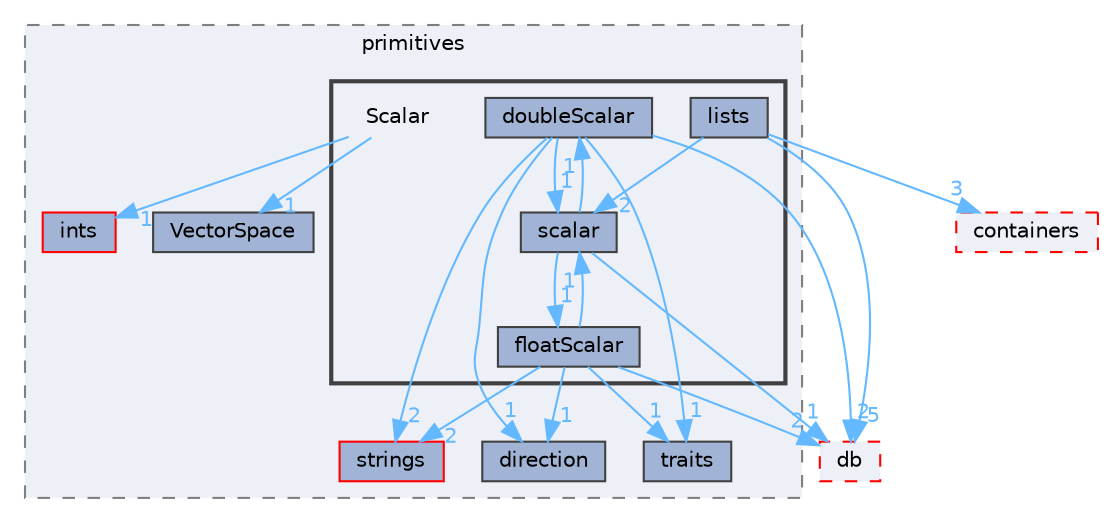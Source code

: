 digraph "src/OpenFOAM/primitives/Scalar"
{
 // LATEX_PDF_SIZE
  bgcolor="transparent";
  edge [fontname=Helvetica,fontsize=10,labelfontname=Helvetica,labelfontsize=10];
  node [fontname=Helvetica,fontsize=10,shape=box,height=0.2,width=0.4];
  compound=true
  subgraph clusterdir_3e50f45338116b169052b428016851aa {
    graph [ bgcolor="#edf0f7", pencolor="grey50", label="primitives", fontname=Helvetica,fontsize=10 style="filled,dashed", URL="dir_3e50f45338116b169052b428016851aa.html",tooltip=""]
  dir_086c067a0e64eeb439d30ae0c44248d8 [label="ints", fillcolor="#a2b4d6", color="red", style="filled", URL="dir_086c067a0e64eeb439d30ae0c44248d8.html",tooltip=""];
  dir_19dbf0591cffda9f7a5a990739e1850d [label="direction", fillcolor="#a2b4d6", color="grey25", style="filled", URL="dir_19dbf0591cffda9f7a5a990739e1850d.html",tooltip=""];
  dir_67e43ffa00fdb90d8ab20f3d61175616 [label="VectorSpace", fillcolor="#a2b4d6", color="grey25", style="filled", URL="dir_67e43ffa00fdb90d8ab20f3d61175616.html",tooltip=""];
  dir_ce1ee507886310df0e74ee2e624fbc88 [label="strings", fillcolor="#a2b4d6", color="red", style="filled", URL="dir_ce1ee507886310df0e74ee2e624fbc88.html",tooltip=""];
  dir_e46438c88d14724c9114690b543855a0 [label="traits", fillcolor="#a2b4d6", color="grey25", style="filled", URL="dir_e46438c88d14724c9114690b543855a0.html",tooltip=""];
  subgraph clusterdir_b4f4914e791ff496381862f16be45bae {
    graph [ bgcolor="#edf0f7", pencolor="grey25", label="", fontname=Helvetica,fontsize=10 style="filled,bold", URL="dir_b4f4914e791ff496381862f16be45bae.html",tooltip=""]
    dir_b4f4914e791ff496381862f16be45bae [shape=plaintext, label="Scalar"];
  dir_b50ec81b3f603d5ef30cf7e329144f8a [label="doubleScalar", fillcolor="#a2b4d6", color="grey25", style="filled", URL="dir_b50ec81b3f603d5ef30cf7e329144f8a.html",tooltip=""];
  dir_388ebc957afd3195739a0ce6ea56f687 [label="floatScalar", fillcolor="#a2b4d6", color="grey25", style="filled", URL="dir_388ebc957afd3195739a0ce6ea56f687.html",tooltip=""];
  dir_c688d5845a6a19b12de3f4b0b1307667 [label="lists", fillcolor="#a2b4d6", color="grey25", style="filled", URL="dir_c688d5845a6a19b12de3f4b0b1307667.html",tooltip=""];
  dir_e67694ff55b44d11ba71a37378a61ef5 [label="scalar", fillcolor="#a2b4d6", color="grey25", style="filled", URL="dir_e67694ff55b44d11ba71a37378a61ef5.html",tooltip=""];
  }
  }
  dir_19d0872053bde092be81d7fe3f56cbf7 [label="containers", fillcolor="#edf0f7", color="red", style="filled,dashed", URL="dir_19d0872053bde092be81d7fe3f56cbf7.html",tooltip=""];
  dir_63c634f7a7cfd679ac26c67fb30fc32f [label="db", fillcolor="#edf0f7", color="red", style="filled,dashed", URL="dir_63c634f7a7cfd679ac26c67fb30fc32f.html",tooltip=""];
  dir_b4f4914e791ff496381862f16be45bae->dir_086c067a0e64eeb439d30ae0c44248d8 [headlabel="1", labeldistance=1.5 headhref="dir_003415_001949.html" href="dir_003415_001949.html" color="steelblue1" fontcolor="steelblue1"];
  dir_b4f4914e791ff496381862f16be45bae->dir_67e43ffa00fdb90d8ab20f3d61175616 [headlabel="1", labeldistance=1.5 headhref="dir_003415_004263.html" href="dir_003415_004263.html" color="steelblue1" fontcolor="steelblue1"];
  dir_b50ec81b3f603d5ef30cf7e329144f8a->dir_19dbf0591cffda9f7a5a990739e1850d [headlabel="1", labeldistance=1.5 headhref="dir_001031_000953.html" href="dir_001031_000953.html" color="steelblue1" fontcolor="steelblue1"];
  dir_b50ec81b3f603d5ef30cf7e329144f8a->dir_63c634f7a7cfd679ac26c67fb30fc32f [headlabel="2", labeldistance=1.5 headhref="dir_001031_000817.html" href="dir_001031_000817.html" color="steelblue1" fontcolor="steelblue1"];
  dir_b50ec81b3f603d5ef30cf7e329144f8a->dir_ce1ee507886310df0e74ee2e624fbc88 [headlabel="2", labeldistance=1.5 headhref="dir_001031_003792.html" href="dir_001031_003792.html" color="steelblue1" fontcolor="steelblue1"];
  dir_b50ec81b3f603d5ef30cf7e329144f8a->dir_e46438c88d14724c9114690b543855a0 [headlabel="1", labeldistance=1.5 headhref="dir_001031_004092.html" href="dir_001031_004092.html" color="steelblue1" fontcolor="steelblue1"];
  dir_b50ec81b3f603d5ef30cf7e329144f8a->dir_e67694ff55b44d11ba71a37378a61ef5 [headlabel="1", labeldistance=1.5 headhref="dir_001031_003416.html" href="dir_001031_003416.html" color="steelblue1" fontcolor="steelblue1"];
  dir_388ebc957afd3195739a0ce6ea56f687->dir_19dbf0591cffda9f7a5a990739e1850d [headlabel="1", labeldistance=1.5 headhref="dir_001435_000953.html" href="dir_001435_000953.html" color="steelblue1" fontcolor="steelblue1"];
  dir_388ebc957afd3195739a0ce6ea56f687->dir_63c634f7a7cfd679ac26c67fb30fc32f [headlabel="2", labeldistance=1.5 headhref="dir_001435_000817.html" href="dir_001435_000817.html" color="steelblue1" fontcolor="steelblue1"];
  dir_388ebc957afd3195739a0ce6ea56f687->dir_ce1ee507886310df0e74ee2e624fbc88 [headlabel="2", labeldistance=1.5 headhref="dir_001435_003792.html" href="dir_001435_003792.html" color="steelblue1" fontcolor="steelblue1"];
  dir_388ebc957afd3195739a0ce6ea56f687->dir_e46438c88d14724c9114690b543855a0 [headlabel="1", labeldistance=1.5 headhref="dir_001435_004092.html" href="dir_001435_004092.html" color="steelblue1" fontcolor="steelblue1"];
  dir_388ebc957afd3195739a0ce6ea56f687->dir_e67694ff55b44d11ba71a37378a61ef5 [headlabel="1", labeldistance=1.5 headhref="dir_001435_003416.html" href="dir_001435_003416.html" color="steelblue1" fontcolor="steelblue1"];
  dir_c688d5845a6a19b12de3f4b0b1307667->dir_19d0872053bde092be81d7fe3f56cbf7 [headlabel="3", labeldistance=1.5 headhref="dir_002241_000669.html" href="dir_002241_000669.html" color="steelblue1" fontcolor="steelblue1"];
  dir_c688d5845a6a19b12de3f4b0b1307667->dir_63c634f7a7cfd679ac26c67fb30fc32f [headlabel="5", labeldistance=1.5 headhref="dir_002241_000817.html" href="dir_002241_000817.html" color="steelblue1" fontcolor="steelblue1"];
  dir_c688d5845a6a19b12de3f4b0b1307667->dir_e67694ff55b44d11ba71a37378a61ef5 [headlabel="2", labeldistance=1.5 headhref="dir_002241_003416.html" href="dir_002241_003416.html" color="steelblue1" fontcolor="steelblue1"];
  dir_e67694ff55b44d11ba71a37378a61ef5->dir_388ebc957afd3195739a0ce6ea56f687 [headlabel="1", labeldistance=1.5 headhref="dir_003416_001435.html" href="dir_003416_001435.html" color="steelblue1" fontcolor="steelblue1"];
  dir_e67694ff55b44d11ba71a37378a61ef5->dir_63c634f7a7cfd679ac26c67fb30fc32f [headlabel="1", labeldistance=1.5 headhref="dir_003416_000817.html" href="dir_003416_000817.html" color="steelblue1" fontcolor="steelblue1"];
  dir_e67694ff55b44d11ba71a37378a61ef5->dir_b50ec81b3f603d5ef30cf7e329144f8a [headlabel="1", labeldistance=1.5 headhref="dir_003416_001031.html" href="dir_003416_001031.html" color="steelblue1" fontcolor="steelblue1"];
}
